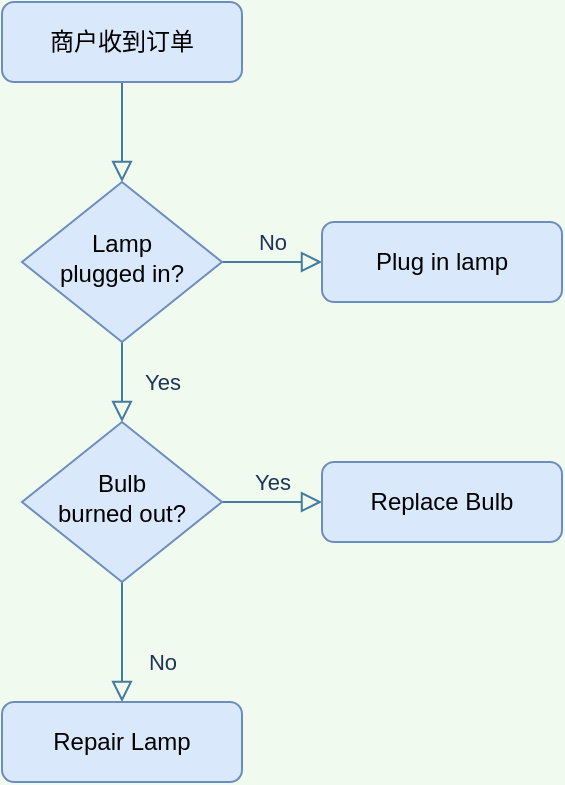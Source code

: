 <mxfile version="20.5.1" type="github" pages="2">
  <diagram id="C5RBs43oDa-KdzZeNtuy" name="Page-1">
    <mxGraphModel dx="569" dy="324" grid="1" gridSize="10" guides="1" tooltips="1" connect="1" arrows="1" fold="1" page="1" pageScale="1" pageWidth="827" pageHeight="1169" background="#F1FAEE" math="0" shadow="0">
      <root>
        <mxCell id="WIyWlLk6GJQsqaUBKTNV-0" />
        <mxCell id="WIyWlLk6GJQsqaUBKTNV-1" parent="WIyWlLk6GJQsqaUBKTNV-0" />
        <mxCell id="WIyWlLk6GJQsqaUBKTNV-2" value="" style="rounded=0;html=1;jettySize=auto;orthogonalLoop=1;fontSize=11;endArrow=block;endFill=0;endSize=8;strokeWidth=1;shadow=0;labelBackgroundColor=none;edgeStyle=orthogonalEdgeStyle;strokeColor=#457B9D;fontColor=#1D3557;" parent="WIyWlLk6GJQsqaUBKTNV-1" source="WIyWlLk6GJQsqaUBKTNV-3" target="WIyWlLk6GJQsqaUBKTNV-6" edge="1">
          <mxGeometry relative="1" as="geometry" />
        </mxCell>
        <mxCell id="WIyWlLk6GJQsqaUBKTNV-3" value="商户收到订单" style="rounded=1;whiteSpace=wrap;html=1;fontSize=12;glass=0;strokeWidth=1;shadow=0;fillColor=#dae8fc;strokeColor=#6c8ebf;fillStyle=auto;" parent="WIyWlLk6GJQsqaUBKTNV-1" vertex="1">
          <mxGeometry x="160" y="80" width="120" height="40" as="geometry" />
        </mxCell>
        <mxCell id="WIyWlLk6GJQsqaUBKTNV-4" value="Yes" style="rounded=0;html=1;jettySize=auto;orthogonalLoop=1;fontSize=11;endArrow=block;endFill=0;endSize=8;strokeWidth=1;shadow=0;labelBackgroundColor=none;edgeStyle=orthogonalEdgeStyle;strokeColor=#457B9D;fontColor=#1D3557;" parent="WIyWlLk6GJQsqaUBKTNV-1" source="WIyWlLk6GJQsqaUBKTNV-6" target="WIyWlLk6GJQsqaUBKTNV-10" edge="1">
          <mxGeometry y="20" relative="1" as="geometry">
            <mxPoint as="offset" />
          </mxGeometry>
        </mxCell>
        <mxCell id="WIyWlLk6GJQsqaUBKTNV-5" value="No" style="edgeStyle=orthogonalEdgeStyle;rounded=0;html=1;jettySize=auto;orthogonalLoop=1;fontSize=11;endArrow=block;endFill=0;endSize=8;strokeWidth=1;shadow=0;labelBackgroundColor=none;strokeColor=#457B9D;fontColor=#1D3557;" parent="WIyWlLk6GJQsqaUBKTNV-1" source="WIyWlLk6GJQsqaUBKTNV-6" target="WIyWlLk6GJQsqaUBKTNV-7" edge="1">
          <mxGeometry y="10" relative="1" as="geometry">
            <mxPoint as="offset" />
          </mxGeometry>
        </mxCell>
        <mxCell id="WIyWlLk6GJQsqaUBKTNV-6" value="Lamp&lt;br&gt;plugged in?" style="rhombus;whiteSpace=wrap;html=1;shadow=0;fontFamily=Helvetica;fontSize=12;align=center;strokeWidth=1;spacing=6;spacingTop=-4;fillColor=#dae8fc;strokeColor=#6c8ebf;" parent="WIyWlLk6GJQsqaUBKTNV-1" vertex="1">
          <mxGeometry x="170" y="170" width="100" height="80" as="geometry" />
        </mxCell>
        <mxCell id="WIyWlLk6GJQsqaUBKTNV-7" value="Plug in lamp" style="rounded=1;whiteSpace=wrap;html=1;fontSize=12;glass=0;strokeWidth=1;shadow=0;fillColor=#dae8fc;strokeColor=#6c8ebf;" parent="WIyWlLk6GJQsqaUBKTNV-1" vertex="1">
          <mxGeometry x="320" y="190" width="120" height="40" as="geometry" />
        </mxCell>
        <mxCell id="WIyWlLk6GJQsqaUBKTNV-8" value="No" style="rounded=0;html=1;jettySize=auto;orthogonalLoop=1;fontSize=11;endArrow=block;endFill=0;endSize=8;strokeWidth=1;shadow=0;labelBackgroundColor=none;edgeStyle=orthogonalEdgeStyle;strokeColor=#457B9D;fontColor=#1D3557;" parent="WIyWlLk6GJQsqaUBKTNV-1" source="WIyWlLk6GJQsqaUBKTNV-10" target="WIyWlLk6GJQsqaUBKTNV-11" edge="1">
          <mxGeometry x="0.333" y="20" relative="1" as="geometry">
            <mxPoint as="offset" />
          </mxGeometry>
        </mxCell>
        <mxCell id="WIyWlLk6GJQsqaUBKTNV-9" value="Yes" style="edgeStyle=orthogonalEdgeStyle;rounded=0;html=1;jettySize=auto;orthogonalLoop=1;fontSize=11;endArrow=block;endFill=0;endSize=8;strokeWidth=1;shadow=0;labelBackgroundColor=none;strokeColor=#457B9D;fontColor=#1D3557;" parent="WIyWlLk6GJQsqaUBKTNV-1" source="WIyWlLk6GJQsqaUBKTNV-10" target="WIyWlLk6GJQsqaUBKTNV-12" edge="1">
          <mxGeometry y="10" relative="1" as="geometry">
            <mxPoint as="offset" />
          </mxGeometry>
        </mxCell>
        <mxCell id="WIyWlLk6GJQsqaUBKTNV-10" value="Bulb&lt;br&gt;burned out?" style="rhombus;whiteSpace=wrap;html=1;shadow=0;fontFamily=Helvetica;fontSize=12;align=center;strokeWidth=1;spacing=6;spacingTop=-4;fillColor=#dae8fc;strokeColor=#6c8ebf;" parent="WIyWlLk6GJQsqaUBKTNV-1" vertex="1">
          <mxGeometry x="170" y="290" width="100" height="80" as="geometry" />
        </mxCell>
        <mxCell id="WIyWlLk6GJQsqaUBKTNV-11" value="Repair Lamp" style="rounded=1;whiteSpace=wrap;html=1;fontSize=12;glass=0;strokeWidth=1;shadow=0;fillColor=#dae8fc;strokeColor=#6c8ebf;" parent="WIyWlLk6GJQsqaUBKTNV-1" vertex="1">
          <mxGeometry x="160" y="430" width="120" height="40" as="geometry" />
        </mxCell>
        <mxCell id="WIyWlLk6GJQsqaUBKTNV-12" value="Replace Bulb" style="rounded=1;whiteSpace=wrap;html=1;fontSize=12;glass=0;strokeWidth=1;shadow=0;fillColor=#dae8fc;strokeColor=#6c8ebf;" parent="WIyWlLk6GJQsqaUBKTNV-1" vertex="1">
          <mxGeometry x="320" y="310" width="120" height="40" as="geometry" />
        </mxCell>
      </root>
    </mxGraphModel>
  </diagram>
  <diagram id="e-q_8VrD7Fn2e1aES4Aq" name="第 2 页">
    <mxGraphModel dx="1138" dy="648" grid="1" gridSize="10" guides="1" tooltips="1" connect="1" arrows="1" fold="1" page="1" pageScale="1" pageWidth="827" pageHeight="1169" math="0" shadow="0">
      <root>
        <mxCell id="0" />
        <mxCell id="1" parent="0" />
        <mxCell id="lb3srbIIskXuuuoLFYIL-1" value="" style="rounded=0;whiteSpace=wrap;html=1;hachureGap=4;pointerEvents=0;strokeColor=default;dashed=1;" vertex="1" parent="1">
          <mxGeometry x="114" y="540" width="670" height="220" as="geometry" />
        </mxCell>
        <mxCell id="lb3srbIIskXuuuoLFYIL-2" value="" style="rounded=0;whiteSpace=wrap;html=1;hachureGap=4;pointerEvents=0;strokeColor=default;dashed=1;" vertex="1" parent="1">
          <mxGeometry x="114" y="444" width="670" height="90" as="geometry" />
        </mxCell>
        <mxCell id="lb3srbIIskXuuuoLFYIL-3" value="" style="rounded=0;whiteSpace=wrap;html=1;hachureGap=4;pointerEvents=0;strokeColor=default;dashed=1;" vertex="1" parent="1">
          <mxGeometry x="114" y="300" width="670" height="140" as="geometry" />
        </mxCell>
        <mxCell id="lb3srbIIskXuuuoLFYIL-4" value="&lt;span style=&quot;font-size: 18px;&quot;&gt;客户&lt;/span&gt;" style="rounded=1;whiteSpace=wrap;html=1;strokeWidth=2;fillWeight=4;hachureGap=8;hachureAngle=45;fillColor=#dae8fc;sketch=1;pointerEvents=0;strokeColor=#6c8ebf;" vertex="1" parent="1">
          <mxGeometry x="202" y="127" width="100" height="40" as="geometry" />
        </mxCell>
        <mxCell id="lb3srbIIskXuuuoLFYIL-5" value="&lt;span style=&quot;font-size: 18px;&quot;&gt;商家EBK&lt;/span&gt;" style="rounded=1;whiteSpace=wrap;html=1;strokeWidth=2;fillWeight=4;hachureGap=8;hachureAngle=45;fillColor=#dae8fc;sketch=1;pointerEvents=0;strokeColor=#6c8ebf;" vertex="1" parent="1">
          <mxGeometry x="534" y="130" width="100" height="40" as="geometry" />
        </mxCell>
        <mxCell id="lb3srbIIskXuuuoLFYIL-6" value="" style="rounded=0;whiteSpace=wrap;html=1;hachureGap=4;pointerEvents=0;strokeColor=default;dashed=1;" vertex="1" parent="1">
          <mxGeometry x="114" y="187" width="670" height="100" as="geometry" />
        </mxCell>
        <mxCell id="lb3srbIIskXuuuoLFYIL-7" value="&lt;span style=&quot;font-size: 24px;&quot;&gt;下&lt;br&gt;单&lt;/span&gt;" style="shape=ext;double=1;rounded=1;whiteSpace=wrap;html=1;hachureGap=4;pointerEvents=0;strokeColor=#82b366;fillColor=#d5e8d4;" vertex="1" parent="1">
          <mxGeometry x="44" y="187" width="60" height="100" as="geometry" />
        </mxCell>
        <mxCell id="lb3srbIIskXuuuoLFYIL-8" value="&lt;font style=&quot;font-size: 24px&quot;&gt;&lt;br&gt;订单列表&lt;br&gt;&lt;br&gt;&lt;br&gt;&lt;br&gt;订单详情&lt;br&gt;&lt;br&gt;&lt;br&gt;&lt;br&gt;订单处理&lt;br&gt;&lt;br&gt;&lt;br&gt;&lt;br&gt;&lt;/font&gt;" style="shape=ext;double=1;rounded=1;whiteSpace=wrap;html=1;hachureGap=4;pointerEvents=0;strokeColor=#82b366;fillColor=#d5e8d4;" vertex="1" parent="1">
          <mxGeometry x="44" y="300" width="60" height="460" as="geometry" />
        </mxCell>
        <mxCell id="lb3srbIIskXuuuoLFYIL-9" value="" style="edgeStyle=none;curved=1;rounded=0;orthogonalLoop=1;jettySize=auto;html=1;endArrow=open;sourcePerimeterSpacing=8;targetPerimeterSpacing=8;" edge="1" parent="1">
          <mxGeometry relative="1" as="geometry">
            <mxPoint x="250" y="254" as="sourcePoint" />
            <mxPoint x="250" y="350" as="targetPoint" />
          </mxGeometry>
        </mxCell>
        <mxCell id="lb3srbIIskXuuuoLFYIL-11" value="&lt;font style=&quot;font-size: 18px&quot;&gt;提交订单&lt;br&gt;&lt;/font&gt;" style="rounded=0;whiteSpace=wrap;html=1;hachureGap=4;pointerEvents=0;strokeColor=#6c8ebf;fillColor=#dae8fc;" vertex="1" parent="1">
          <mxGeometry x="150" y="205" width="204" height="52" as="geometry" />
        </mxCell>
        <mxCell id="lb3srbIIskXuuuoLFYIL-12" value="" style="edgeStyle=none;curved=1;rounded=0;orthogonalLoop=1;jettySize=auto;html=1;dashed=1;endArrow=open;sourcePerimeterSpacing=8;targetPerimeterSpacing=8;" edge="1" parent="1" source="lb3srbIIskXuuuoLFYIL-14" target="lb3srbIIskXuuuoLFYIL-15">
          <mxGeometry relative="1" as="geometry" />
        </mxCell>
        <mxCell id="lb3srbIIskXuuuoLFYIL-14" value="&lt;font style=&quot;font-size: 18px&quot;&gt;已下单信息&lt;/font&gt;" style="rounded=0;whiteSpace=wrap;html=1;hachureGap=4;pointerEvents=0;strokeColor=#6c8ebf;fillColor=#dae8fc;" vertex="1" parent="1">
          <mxGeometry x="150" y="313" width="200" height="37" as="geometry" />
        </mxCell>
        <mxCell id="lYlp_U3yBAC3iGT6xkXD-1" style="edgeStyle=orthogonalEdgeStyle;rounded=0;orthogonalLoop=1;jettySize=auto;html=1;exitX=0.5;exitY=1;exitDx=0;exitDy=0;entryX=0.5;entryY=0;entryDx=0;entryDy=0;strokeColor=#457B9D;fontColor=#1D3557;fillColor=#A8DADC;" edge="1" parent="1" source="lb3srbIIskXuuuoLFYIL-15" target="lb3srbIIskXuuuoLFYIL-30">
          <mxGeometry relative="1" as="geometry" />
        </mxCell>
        <mxCell id="lb3srbIIskXuuuoLFYIL-15" value="&lt;font style=&quot;font-size: 18px&quot;&gt;API：获取订单列表信息&lt;br&gt;&lt;/font&gt;" style="rounded=0;whiteSpace=wrap;html=1;hachureGap=4;pointerEvents=0;strokeColor=#6c8ebf;fillColor=#dae8fc;" vertex="1" parent="1">
          <mxGeometry x="474" y="310" width="200" height="40" as="geometry" />
        </mxCell>
        <mxCell id="lYlp_U3yBAC3iGT6xkXD-6" style="edgeStyle=orthogonalEdgeStyle;rounded=0;orthogonalLoop=1;jettySize=auto;html=1;exitX=0.5;exitY=1;exitDx=0;exitDy=0;strokeColor=#457B9D;fontColor=#1D3557;fillColor=#A8DADC;" edge="1" parent="1" source="lb3srbIIskXuuuoLFYIL-25" target="lb3srbIIskXuuuoLFYIL-37">
          <mxGeometry relative="1" as="geometry" />
        </mxCell>
        <mxCell id="lb3srbIIskXuuuoLFYIL-25" value="&lt;div&gt;&lt;span style=&quot;font-size: 16px&quot;&gt;API：订单详情接口&lt;/span&gt;&lt;/div&gt;" style="rounded=0;whiteSpace=wrap;html=1;hachureGap=4;pointerEvents=0;strokeColor=#6c8ebf;fillColor=#dae8fc;align=center;" vertex="1" parent="1">
          <mxGeometry x="524" y="467" width="120" height="44" as="geometry" />
        </mxCell>
        <mxCell id="lb3srbIIskXuuuoLFYIL-26" value="" style="endArrow=none;html=1;dashed=1;sourcePerimeterSpacing=8;targetPerimeterSpacing=8;strokeColor=#3399FF;" edge="1" parent="1">
          <mxGeometry width="50" height="50" relative="1" as="geometry">
            <mxPoint x="381" y="780" as="sourcePoint" />
            <mxPoint x="381" y="100" as="targetPoint" />
          </mxGeometry>
        </mxCell>
        <mxCell id="lb3srbIIskXuuuoLFYIL-27" value="" style="edgeStyle=none;curved=1;rounded=0;orthogonalLoop=1;jettySize=auto;html=1;endArrow=classicThin;endFill=1;sourcePerimeterSpacing=8;targetPerimeterSpacing=8;strokeColor=#000000;exitX=0.5;exitY=1;exitDx=0;exitDy=0;" edge="1" parent="1" source="lb3srbIIskXuuuoLFYIL-4">
          <mxGeometry relative="1" as="geometry">
            <mxPoint x="251" y="183" as="sourcePoint" />
            <mxPoint x="251" y="205" as="targetPoint" />
          </mxGeometry>
        </mxCell>
        <mxCell id="lYlp_U3yBAC3iGT6xkXD-3" style="edgeStyle=orthogonalEdgeStyle;rounded=0;orthogonalLoop=1;jettySize=auto;html=1;exitX=0.5;exitY=1;exitDx=0;exitDy=0;entryX=0.5;entryY=0;entryDx=0;entryDy=0;strokeColor=#457B9D;fontColor=#1D3557;fillColor=#A8DADC;" edge="1" parent="1" source="lb3srbIIskXuuuoLFYIL-30" target="lb3srbIIskXuuuoLFYIL-25">
          <mxGeometry relative="1" as="geometry" />
        </mxCell>
        <mxCell id="lb3srbIIskXuuuoLFYIL-30" value="查询订单&lt;br&gt;详情" style="rhombus;whiteSpace=wrap;html=1;rounded=0;strokeColor=#6c8ebf;fillColor=#dae8fc;hachureGap=4;fontSize=16;" vertex="1" parent="1">
          <mxGeometry x="537" y="380" width="94" height="60" as="geometry" />
        </mxCell>
        <mxCell id="lb3srbIIskXuuuoLFYIL-32" value="&lt;span style=&quot;font-size: 18px&quot;&gt;接单&lt;/span&gt;" style="rounded=0;whiteSpace=wrap;html=1;hachureGap=4;pointerEvents=0;strokeColor=#6c8ebf;fillColor=#dae8fc;" vertex="1" parent="1">
          <mxGeometry x="394" y="690" width="80" height="40" as="geometry" />
        </mxCell>
        <mxCell id="lYlp_U3yBAC3iGT6xkXD-11" style="edgeStyle=orthogonalEdgeStyle;rounded=0;orthogonalLoop=1;jettySize=auto;html=1;exitX=0.5;exitY=1;exitDx=0;exitDy=0;strokeColor=#457B9D;fontColor=#1D3557;fillColor=#A8DADC;" edge="1" parent="1" source="lb3srbIIskXuuuoLFYIL-37" target="lb3srbIIskXuuuoLFYIL-32">
          <mxGeometry relative="1" as="geometry" />
        </mxCell>
        <mxCell id="lYlp_U3yBAC3iGT6xkXD-12" style="edgeStyle=orthogonalEdgeStyle;rounded=0;orthogonalLoop=1;jettySize=auto;html=1;exitX=0.5;exitY=1;exitDx=0;exitDy=0;strokeColor=#457B9D;fontColor=#1D3557;fillColor=#A8DADC;" edge="1" parent="1" source="lb3srbIIskXuuuoLFYIL-37" target="lYlp_U3yBAC3iGT6xkXD-7">
          <mxGeometry relative="1" as="geometry" />
        </mxCell>
        <mxCell id="lYlp_U3yBAC3iGT6xkXD-13" style="edgeStyle=orthogonalEdgeStyle;rounded=0;orthogonalLoop=1;jettySize=auto;html=1;exitX=0.5;exitY=1;exitDx=0;exitDy=0;entryX=0.5;entryY=0;entryDx=0;entryDy=0;strokeColor=#457B9D;fontColor=#1D3557;fillColor=#A8DADC;" edge="1" parent="1" source="lb3srbIIskXuuuoLFYIL-37" target="lYlp_U3yBAC3iGT6xkXD-8">
          <mxGeometry relative="1" as="geometry" />
        </mxCell>
        <mxCell id="lYlp_U3yBAC3iGT6xkXD-14" style="edgeStyle=orthogonalEdgeStyle;rounded=0;orthogonalLoop=1;jettySize=auto;html=1;exitX=0.5;exitY=1;exitDx=0;exitDy=0;strokeColor=#457B9D;fontColor=#1D3557;fillColor=#A8DADC;" edge="1" parent="1" source="lb3srbIIskXuuuoLFYIL-37" target="lYlp_U3yBAC3iGT6xkXD-9">
          <mxGeometry relative="1" as="geometry" />
        </mxCell>
        <mxCell id="lb3srbIIskXuuuoLFYIL-37" value="&lt;span style=&quot;font-size: 16px&quot;&gt;API：订单处理&lt;/span&gt;" style="whiteSpace=wrap;html=1;rounded=0;strokeColor=#6c8ebf;fillColor=#dae8fc;hachureGap=4;" vertex="1" parent="1">
          <mxGeometry x="524" y="565" width="120" height="60" as="geometry" />
        </mxCell>
        <mxCell id="lYlp_U3yBAC3iGT6xkXD-7" value="&lt;span style=&quot;font-size: 18px&quot;&gt;派送&lt;/span&gt;" style="rounded=0;whiteSpace=wrap;html=1;hachureGap=4;pointerEvents=0;strokeColor=#6c8ebf;fillColor=#dae8fc;" vertex="1" parent="1">
          <mxGeometry x="494" y="690" width="80" height="40" as="geometry" />
        </mxCell>
        <mxCell id="lYlp_U3yBAC3iGT6xkXD-8" value="&lt;span style=&quot;font-size: 18px&quot;&gt;取消&lt;/span&gt;" style="rounded=0;whiteSpace=wrap;html=1;hachureGap=4;pointerEvents=0;strokeColor=#6c8ebf;fillColor=#dae8fc;" vertex="1" parent="1">
          <mxGeometry x="594" y="690" width="80" height="40" as="geometry" />
        </mxCell>
        <mxCell id="lYlp_U3yBAC3iGT6xkXD-9" value="&lt;span style=&quot;font-size: 18px&quot;&gt;送达&lt;/span&gt;" style="rounded=0;whiteSpace=wrap;html=1;hachureGap=4;pointerEvents=0;strokeColor=#6c8ebf;fillColor=#dae8fc;" vertex="1" parent="1">
          <mxGeometry x="690" y="690" width="80" height="40" as="geometry" />
        </mxCell>
      </root>
    </mxGraphModel>
  </diagram>
</mxfile>
